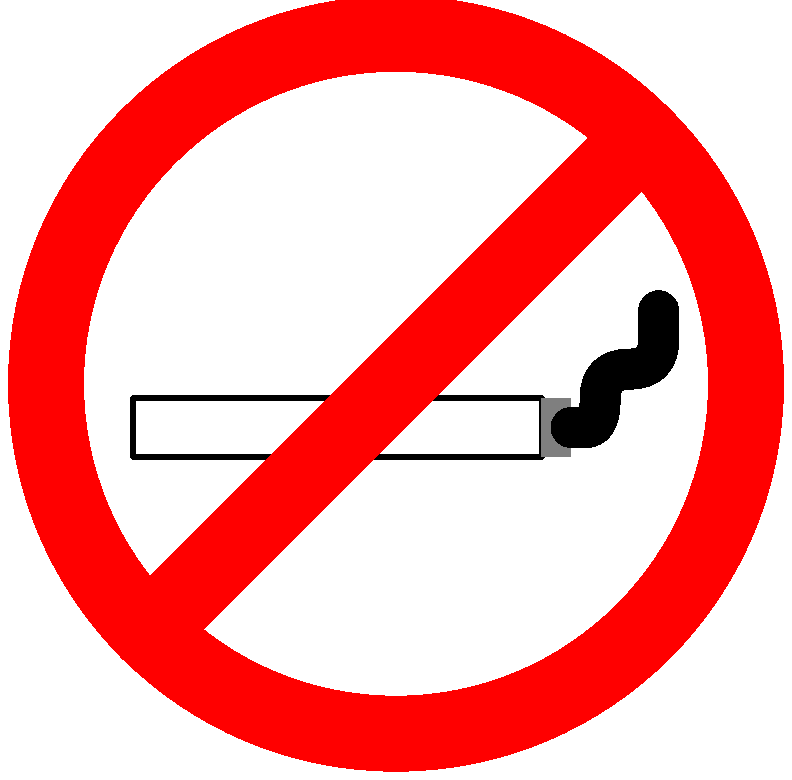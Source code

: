 .PS 3.5
#             .PS
#             d = 0.5
#             [ box ht d wid 3.5 weight d/20
#               box ht d wid d/2 filled 0.5 noedge
#               spline weight 0.2 edge .75 right d then up d \
#                                     then right d then up d
#             ]
#             linecolor = red; lineweight = 0.375
#             circle rad 3 at last block
#             line from last circle .4th to last circle .8th
#             .PE
#
  d = 0.5
  [ box ht d wid 3.5 thick d/20*72
    box invis ht d wid d/2 filled 0.5
    spline thick 0.2*72 right d/2 then up d \
      then right d then up d
    ]
#  linecolor = red; lineweight = 0.375
  linethick = 0.375*72
  circle outlined "red" rad 3 at last []
  line outlined "red" from last circle .sw to last circle .ne
.PE

